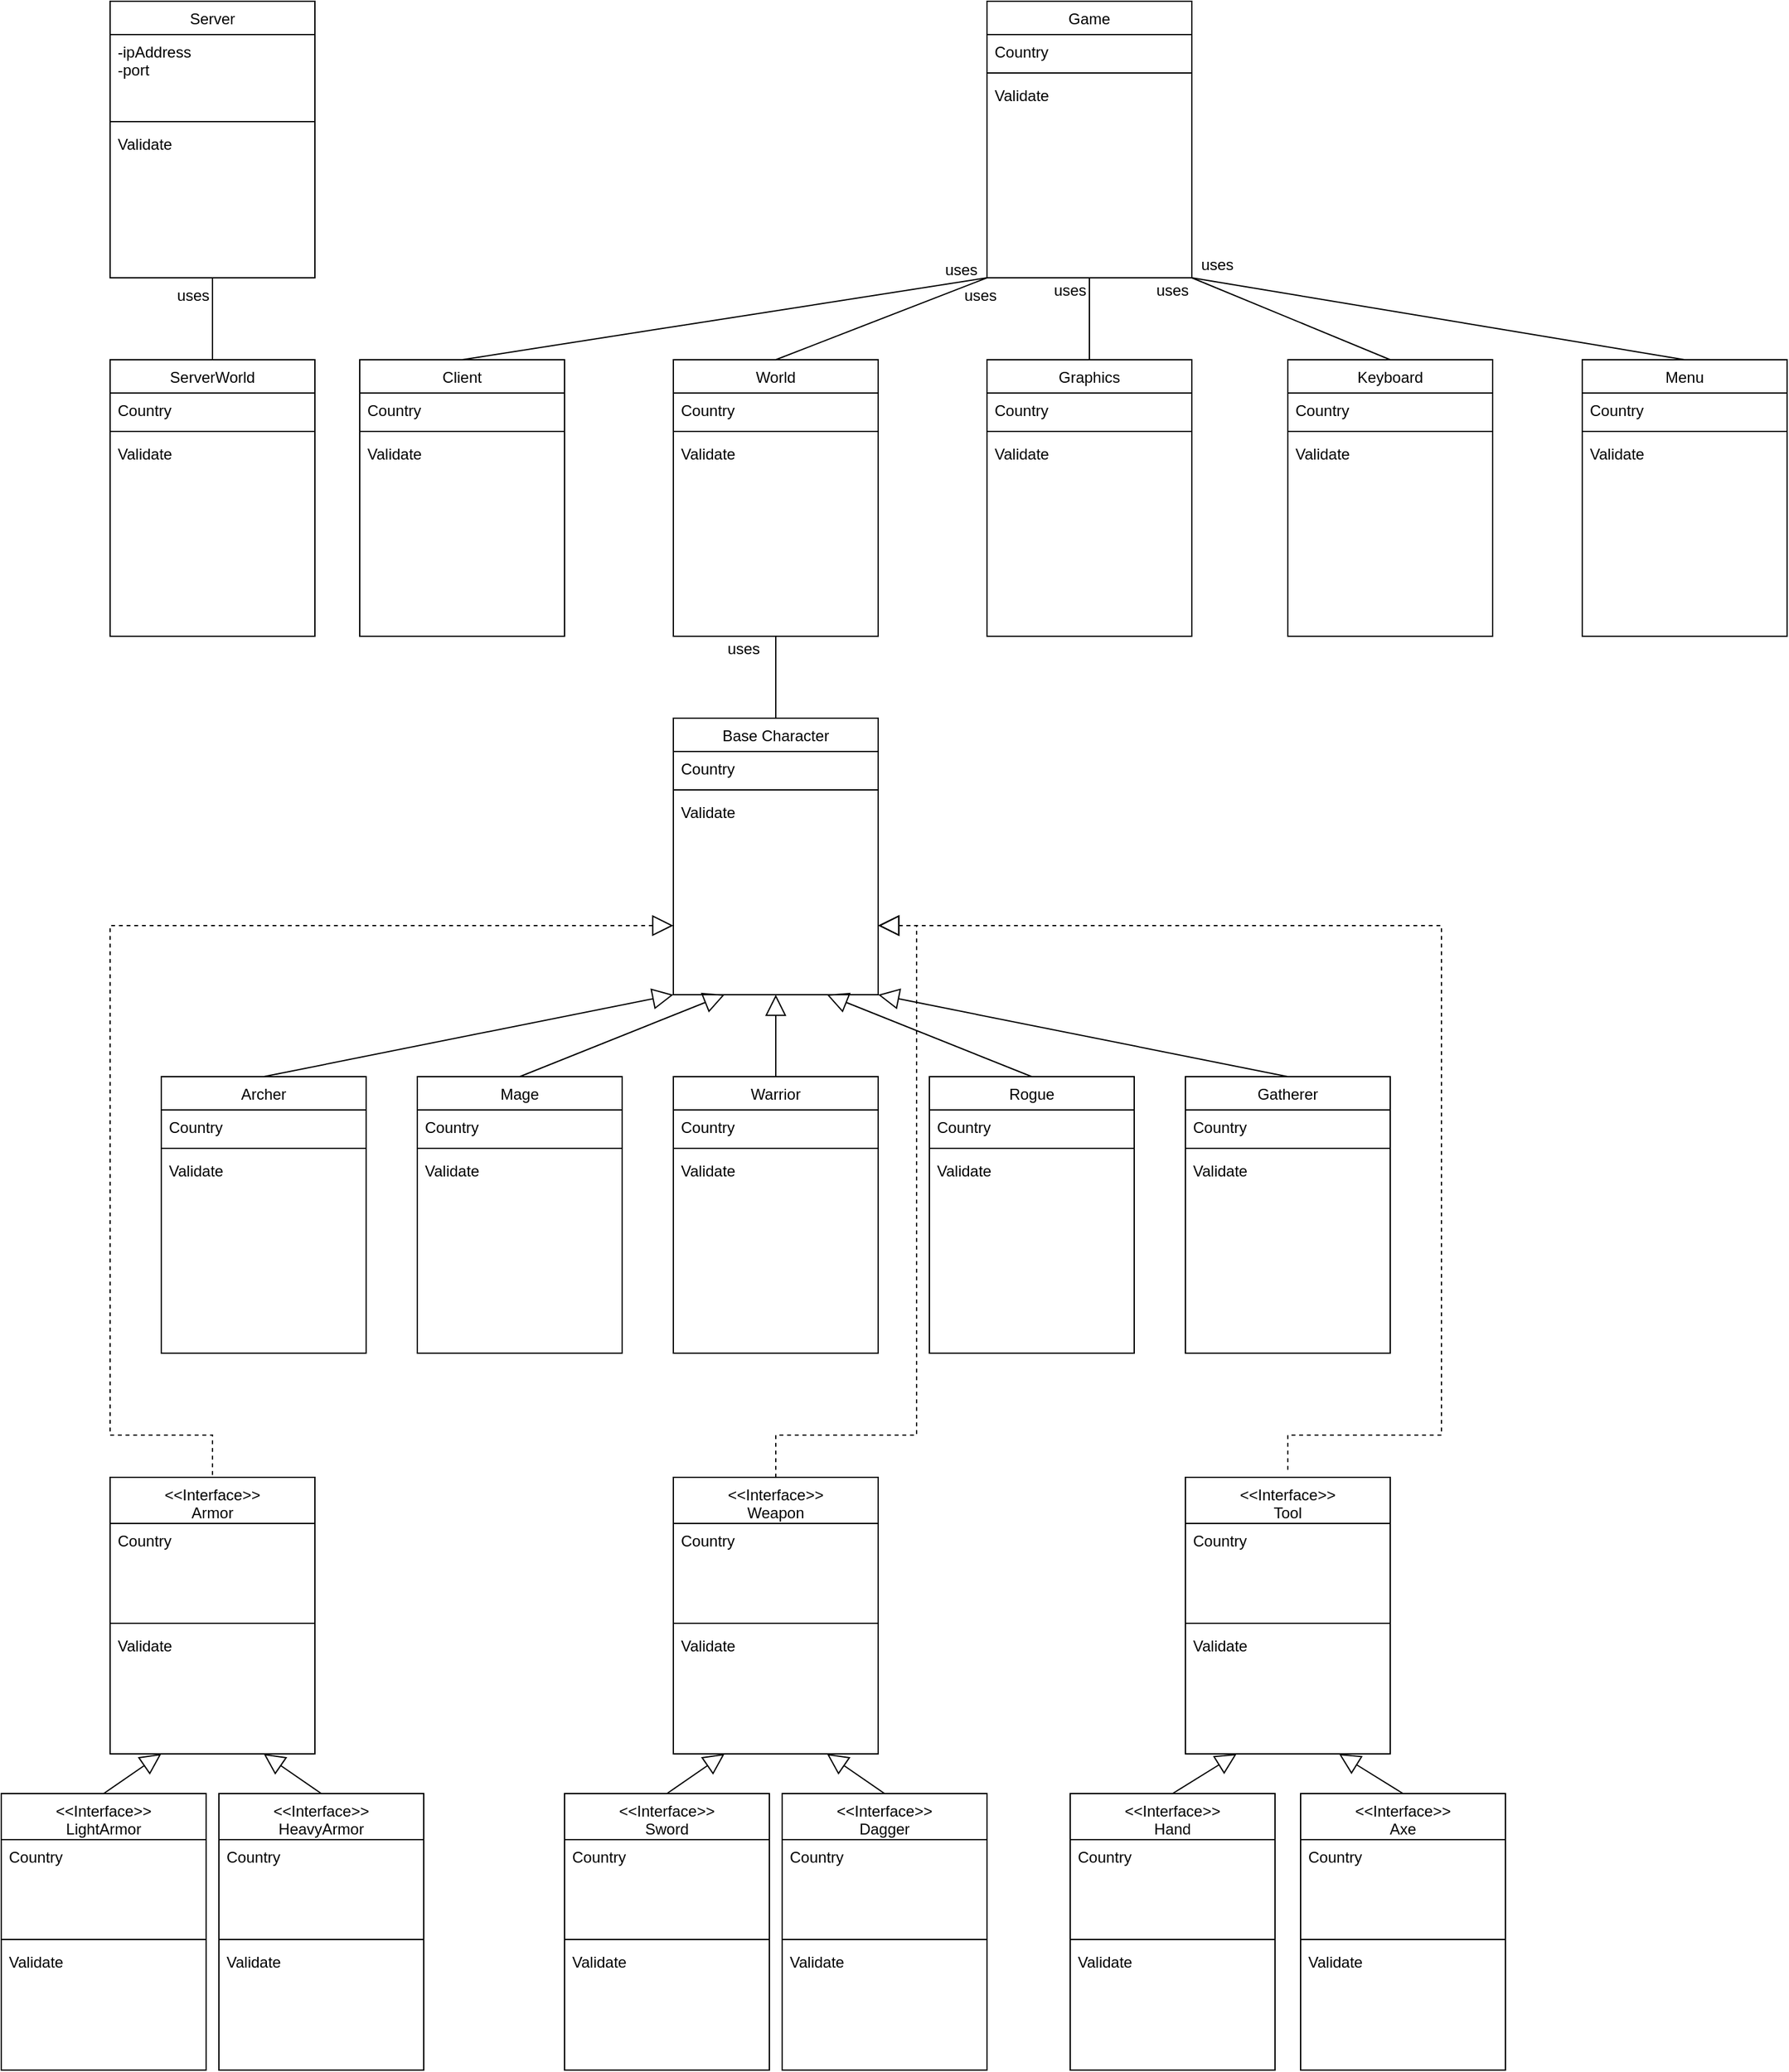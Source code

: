 <mxfile version="15.3.5" type="device"><diagram id="C5RBs43oDa-KdzZeNtuy" name="Page-1"><mxGraphModel dx="2557" dy="2196" grid="1" gridSize="10" guides="1" tooltips="1" connect="1" arrows="1" fold="1" page="1" pageScale="1" pageWidth="827" pageHeight="1169" math="0" shadow="0"><root><mxCell id="WIyWlLk6GJQsqaUBKTNV-0"/><mxCell id="WIyWlLk6GJQsqaUBKTNV-1" parent="WIyWlLk6GJQsqaUBKTNV-0"/><mxCell id="QNzi3SWtdy2NsefXjL9q-105" style="edgeStyle=none;curved=1;rounded=0;orthogonalLoop=1;jettySize=auto;html=1;exitX=0.5;exitY=1;exitDx=0;exitDy=0;entryX=0.5;entryY=0;entryDx=0;entryDy=0;endArrow=none;endFill=0;startSize=14;endSize=14;sourcePerimeterSpacing=0;targetPerimeterSpacing=0;" edge="1" parent="WIyWlLk6GJQsqaUBKTNV-1" source="zkfFHV4jXpPFQw0GAbJ--17" target="QNzi3SWtdy2NsefXjL9q-4"><mxGeometry relative="1" as="geometry"/></mxCell><mxCell id="zkfFHV4jXpPFQw0GAbJ--17" value="Server" style="swimlane;fontStyle=0;align=center;verticalAlign=top;childLayout=stackLayout;horizontal=1;startSize=26;horizontalStack=0;resizeParent=1;resizeLast=0;collapsible=1;marginBottom=0;rounded=0;shadow=0;strokeWidth=1;" parent="WIyWlLk6GJQsqaUBKTNV-1" vertex="1"><mxGeometry x="-40" y="-200" width="160" height="216" as="geometry"><mxRectangle x="550" y="140" width="160" height="26" as="alternateBounds"/></mxGeometry></mxCell><mxCell id="zkfFHV4jXpPFQw0GAbJ--22" value="-ipAddress&#10;-port&#10;" style="text;align=left;verticalAlign=top;spacingLeft=4;spacingRight=4;overflow=hidden;rotatable=0;points=[[0,0.5],[1,0.5]];portConstraint=eastwest;rounded=0;shadow=0;html=0;" parent="zkfFHV4jXpPFQw0GAbJ--17" vertex="1"><mxGeometry y="26" width="160" height="64" as="geometry"/></mxCell><mxCell id="zkfFHV4jXpPFQw0GAbJ--23" value="" style="line;html=1;strokeWidth=1;align=left;verticalAlign=middle;spacingTop=-1;spacingLeft=3;spacingRight=3;rotatable=0;labelPosition=right;points=[];portConstraint=eastwest;" parent="zkfFHV4jXpPFQw0GAbJ--17" vertex="1"><mxGeometry y="90" width="160" height="8" as="geometry"/></mxCell><mxCell id="zkfFHV4jXpPFQw0GAbJ--24" value="Validate" style="text;align=left;verticalAlign=top;spacingLeft=4;spacingRight=4;overflow=hidden;rotatable=0;points=[[0,0.5],[1,0.5]];portConstraint=eastwest;" parent="zkfFHV4jXpPFQw0GAbJ--17" vertex="1"><mxGeometry y="98" width="160" height="14" as="geometry"/></mxCell><mxCell id="QNzi3SWtdy2NsefXjL9q-0" value="Client" style="swimlane;fontStyle=0;align=center;verticalAlign=top;childLayout=stackLayout;horizontal=1;startSize=26;horizontalStack=0;resizeParent=1;resizeLast=0;collapsible=1;marginBottom=0;rounded=0;shadow=0;strokeWidth=1;" vertex="1" parent="WIyWlLk6GJQsqaUBKTNV-1"><mxGeometry x="155" y="80" width="160" height="216" as="geometry"><mxRectangle x="550" y="140" width="160" height="26" as="alternateBounds"/></mxGeometry></mxCell><mxCell id="QNzi3SWtdy2NsefXjL9q-1" value="Country" style="text;align=left;verticalAlign=top;spacingLeft=4;spacingRight=4;overflow=hidden;rotatable=0;points=[[0,0.5],[1,0.5]];portConstraint=eastwest;rounded=0;shadow=0;html=0;" vertex="1" parent="QNzi3SWtdy2NsefXjL9q-0"><mxGeometry y="26" width="160" height="26" as="geometry"/></mxCell><mxCell id="QNzi3SWtdy2NsefXjL9q-2" value="" style="line;html=1;strokeWidth=1;align=left;verticalAlign=middle;spacingTop=-1;spacingLeft=3;spacingRight=3;rotatable=0;labelPosition=right;points=[];portConstraint=eastwest;" vertex="1" parent="QNzi3SWtdy2NsefXjL9q-0"><mxGeometry y="52" width="160" height="8" as="geometry"/></mxCell><mxCell id="QNzi3SWtdy2NsefXjL9q-3" value="Validate" style="text;align=left;verticalAlign=top;spacingLeft=4;spacingRight=4;overflow=hidden;rotatable=0;points=[[0,0.5],[1,0.5]];portConstraint=eastwest;" vertex="1" parent="QNzi3SWtdy2NsefXjL9q-0"><mxGeometry y="60" width="160" height="26" as="geometry"/></mxCell><mxCell id="QNzi3SWtdy2NsefXjL9q-4" value="ServerWorld" style="swimlane;fontStyle=0;align=center;verticalAlign=top;childLayout=stackLayout;horizontal=1;startSize=26;horizontalStack=0;resizeParent=1;resizeLast=0;collapsible=1;marginBottom=0;rounded=0;shadow=0;strokeWidth=1;" vertex="1" parent="WIyWlLk6GJQsqaUBKTNV-1"><mxGeometry x="-40" y="80" width="160" height="216" as="geometry"><mxRectangle x="550" y="140" width="160" height="26" as="alternateBounds"/></mxGeometry></mxCell><mxCell id="QNzi3SWtdy2NsefXjL9q-5" value="Country" style="text;align=left;verticalAlign=top;spacingLeft=4;spacingRight=4;overflow=hidden;rotatable=0;points=[[0,0.5],[1,0.5]];portConstraint=eastwest;rounded=0;shadow=0;html=0;" vertex="1" parent="QNzi3SWtdy2NsefXjL9q-4"><mxGeometry y="26" width="160" height="26" as="geometry"/></mxCell><mxCell id="QNzi3SWtdy2NsefXjL9q-6" value="" style="line;html=1;strokeWidth=1;align=left;verticalAlign=middle;spacingTop=-1;spacingLeft=3;spacingRight=3;rotatable=0;labelPosition=right;points=[];portConstraint=eastwest;" vertex="1" parent="QNzi3SWtdy2NsefXjL9q-4"><mxGeometry y="52" width="160" height="8" as="geometry"/></mxCell><mxCell id="QNzi3SWtdy2NsefXjL9q-7" value="Validate" style="text;align=left;verticalAlign=top;spacingLeft=4;spacingRight=4;overflow=hidden;rotatable=0;points=[[0,0.5],[1,0.5]];portConstraint=eastwest;" vertex="1" parent="QNzi3SWtdy2NsefXjL9q-4"><mxGeometry y="60" width="160" height="26" as="geometry"/></mxCell><mxCell id="QNzi3SWtdy2NsefXjL9q-108" style="edgeStyle=none;curved=1;rounded=0;orthogonalLoop=1;jettySize=auto;html=1;exitX=0.5;exitY=1;exitDx=0;exitDy=0;entryX=0.5;entryY=0;entryDx=0;entryDy=0;endArrow=none;endFill=0;startSize=14;endSize=14;sourcePerimeterSpacing=0;targetPerimeterSpacing=0;" edge="1" parent="WIyWlLk6GJQsqaUBKTNV-1" source="QNzi3SWtdy2NsefXjL9q-8" target="QNzi3SWtdy2NsefXjL9q-16"><mxGeometry relative="1" as="geometry"/></mxCell><mxCell id="QNzi3SWtdy2NsefXjL9q-8" value="World" style="swimlane;fontStyle=0;align=center;verticalAlign=top;childLayout=stackLayout;horizontal=1;startSize=26;horizontalStack=0;resizeParent=1;resizeLast=0;collapsible=1;marginBottom=0;rounded=0;shadow=0;strokeWidth=1;" vertex="1" parent="WIyWlLk6GJQsqaUBKTNV-1"><mxGeometry x="400" y="80" width="160" height="216" as="geometry"><mxRectangle x="550" y="140" width="160" height="26" as="alternateBounds"/></mxGeometry></mxCell><mxCell id="QNzi3SWtdy2NsefXjL9q-9" value="Country" style="text;align=left;verticalAlign=top;spacingLeft=4;spacingRight=4;overflow=hidden;rotatable=0;points=[[0,0.5],[1,0.5]];portConstraint=eastwest;rounded=0;shadow=0;html=0;" vertex="1" parent="QNzi3SWtdy2NsefXjL9q-8"><mxGeometry y="26" width="160" height="26" as="geometry"/></mxCell><mxCell id="QNzi3SWtdy2NsefXjL9q-10" value="" style="line;html=1;strokeWidth=1;align=left;verticalAlign=middle;spacingTop=-1;spacingLeft=3;spacingRight=3;rotatable=0;labelPosition=right;points=[];portConstraint=eastwest;" vertex="1" parent="QNzi3SWtdy2NsefXjL9q-8"><mxGeometry y="52" width="160" height="8" as="geometry"/></mxCell><mxCell id="QNzi3SWtdy2NsefXjL9q-11" value="Validate" style="text;align=left;verticalAlign=top;spacingLeft=4;spacingRight=4;overflow=hidden;rotatable=0;points=[[0,0.5],[1,0.5]];portConstraint=eastwest;" vertex="1" parent="QNzi3SWtdy2NsefXjL9q-8"><mxGeometry y="60" width="160" height="26" as="geometry"/></mxCell><mxCell id="QNzi3SWtdy2NsefXjL9q-12" value="Graphics" style="swimlane;fontStyle=0;align=center;verticalAlign=top;childLayout=stackLayout;horizontal=1;startSize=26;horizontalStack=0;resizeParent=1;resizeLast=0;collapsible=1;marginBottom=0;rounded=0;shadow=0;strokeWidth=1;" vertex="1" parent="WIyWlLk6GJQsqaUBKTNV-1"><mxGeometry x="645" y="80" width="160" height="216" as="geometry"><mxRectangle x="550" y="140" width="160" height="26" as="alternateBounds"/></mxGeometry></mxCell><mxCell id="QNzi3SWtdy2NsefXjL9q-13" value="Country" style="text;align=left;verticalAlign=top;spacingLeft=4;spacingRight=4;overflow=hidden;rotatable=0;points=[[0,0.5],[1,0.5]];portConstraint=eastwest;rounded=0;shadow=0;html=0;" vertex="1" parent="QNzi3SWtdy2NsefXjL9q-12"><mxGeometry y="26" width="160" height="26" as="geometry"/></mxCell><mxCell id="QNzi3SWtdy2NsefXjL9q-14" value="" style="line;html=1;strokeWidth=1;align=left;verticalAlign=middle;spacingTop=-1;spacingLeft=3;spacingRight=3;rotatable=0;labelPosition=right;points=[];portConstraint=eastwest;" vertex="1" parent="QNzi3SWtdy2NsefXjL9q-12"><mxGeometry y="52" width="160" height="8" as="geometry"/></mxCell><mxCell id="QNzi3SWtdy2NsefXjL9q-15" value="Validate" style="text;align=left;verticalAlign=top;spacingLeft=4;spacingRight=4;overflow=hidden;rotatable=0;points=[[0,0.5],[1,0.5]];portConstraint=eastwest;" vertex="1" parent="QNzi3SWtdy2NsefXjL9q-12"><mxGeometry y="60" width="160" height="26" as="geometry"/></mxCell><mxCell id="QNzi3SWtdy2NsefXjL9q-109" style="edgeStyle=none;curved=1;rounded=0;orthogonalLoop=1;jettySize=auto;html=1;exitX=0.5;exitY=1;exitDx=0;exitDy=0;entryX=0.5;entryY=0;entryDx=0;entryDy=0;endArrow=none;endFill=0;startSize=14;endSize=14;sourcePerimeterSpacing=0;targetPerimeterSpacing=0;startArrow=block;startFill=0;" edge="1" parent="WIyWlLk6GJQsqaUBKTNV-1" source="QNzi3SWtdy2NsefXjL9q-16" target="QNzi3SWtdy2NsefXjL9q-28"><mxGeometry relative="1" as="geometry"/></mxCell><mxCell id="QNzi3SWtdy2NsefXjL9q-115" style="edgeStyle=none;curved=1;rounded=0;orthogonalLoop=1;jettySize=auto;html=1;exitX=0.75;exitY=1;exitDx=0;exitDy=0;entryX=0.5;entryY=0;entryDx=0;entryDy=0;startArrow=block;startFill=0;endArrow=none;endFill=0;startSize=14;endSize=14;sourcePerimeterSpacing=0;targetPerimeterSpacing=0;" edge="1" parent="WIyWlLk6GJQsqaUBKTNV-1" source="QNzi3SWtdy2NsefXjL9q-16" target="QNzi3SWtdy2NsefXjL9q-32"><mxGeometry relative="1" as="geometry"/></mxCell><mxCell id="QNzi3SWtdy2NsefXjL9q-116" style="edgeStyle=none;curved=1;rounded=0;orthogonalLoop=1;jettySize=auto;html=1;exitX=1;exitY=1;exitDx=0;exitDy=0;entryX=0.5;entryY=0;entryDx=0;entryDy=0;startArrow=block;startFill=0;endArrow=none;endFill=0;startSize=14;endSize=14;sourcePerimeterSpacing=0;targetPerimeterSpacing=0;" edge="1" parent="WIyWlLk6GJQsqaUBKTNV-1" source="QNzi3SWtdy2NsefXjL9q-16" target="QNzi3SWtdy2NsefXjL9q-36"><mxGeometry relative="1" as="geometry"/></mxCell><mxCell id="QNzi3SWtdy2NsefXjL9q-117" style="edgeStyle=none;curved=1;rounded=0;orthogonalLoop=1;jettySize=auto;html=1;exitX=0.25;exitY=1;exitDx=0;exitDy=0;entryX=0.5;entryY=0;entryDx=0;entryDy=0;startArrow=block;startFill=0;endArrow=none;endFill=0;startSize=14;endSize=14;sourcePerimeterSpacing=0;targetPerimeterSpacing=0;" edge="1" parent="WIyWlLk6GJQsqaUBKTNV-1" source="QNzi3SWtdy2NsefXjL9q-16" target="QNzi3SWtdy2NsefXjL9q-24"><mxGeometry relative="1" as="geometry"/></mxCell><mxCell id="QNzi3SWtdy2NsefXjL9q-118" style="edgeStyle=none;curved=1;rounded=0;orthogonalLoop=1;jettySize=auto;html=1;exitX=0;exitY=1;exitDx=0;exitDy=0;entryX=0.5;entryY=0;entryDx=0;entryDy=0;startArrow=block;startFill=0;endArrow=none;endFill=0;startSize=14;endSize=14;sourcePerimeterSpacing=0;targetPerimeterSpacing=0;" edge="1" parent="WIyWlLk6GJQsqaUBKTNV-1" source="QNzi3SWtdy2NsefXjL9q-16" target="QNzi3SWtdy2NsefXjL9q-20"><mxGeometry relative="1" as="geometry"/></mxCell><mxCell id="QNzi3SWtdy2NsefXjL9q-120" style="edgeStyle=orthogonalEdgeStyle;rounded=0;orthogonalLoop=1;jettySize=auto;html=1;exitX=0;exitY=0.75;exitDx=0;exitDy=0;entryX=0.5;entryY=0;entryDx=0;entryDy=0;dashed=1;startArrow=block;startFill=0;endArrow=none;endFill=0;startSize=14;endSize=14;sourcePerimeterSpacing=0;targetPerimeterSpacing=0;" edge="1" parent="WIyWlLk6GJQsqaUBKTNV-1" source="QNzi3SWtdy2NsefXjL9q-16" target="QNzi3SWtdy2NsefXjL9q-40"><mxGeometry relative="1" as="geometry"><Array as="points"><mxPoint x="-40" y="522"/><mxPoint x="-40" y="920"/><mxPoint x="40" y="920"/></Array></mxGeometry></mxCell><mxCell id="QNzi3SWtdy2NsefXjL9q-121" style="edgeStyle=orthogonalEdgeStyle;rounded=0;orthogonalLoop=1;jettySize=auto;html=1;exitX=1;exitY=0.75;exitDx=0;exitDy=0;dashed=1;startArrow=block;startFill=0;endArrow=none;endFill=0;startSize=14;endSize=14;sourcePerimeterSpacing=0;targetPerimeterSpacing=0;" edge="1" parent="WIyWlLk6GJQsqaUBKTNV-1" source="QNzi3SWtdy2NsefXjL9q-16"><mxGeometry relative="1" as="geometry"><mxPoint x="880.0" y="950" as="targetPoint"/><Array as="points"><mxPoint x="1000" y="522"/><mxPoint x="1000" y="920"/><mxPoint x="880" y="920"/></Array></mxGeometry></mxCell><mxCell id="QNzi3SWtdy2NsefXjL9q-123" style="edgeStyle=orthogonalEdgeStyle;rounded=0;orthogonalLoop=1;jettySize=auto;html=1;exitX=1;exitY=0.75;exitDx=0;exitDy=0;entryX=0.5;entryY=0;entryDx=0;entryDy=0;dashed=1;startArrow=block;startFill=0;endArrow=none;endFill=0;startSize=14;endSize=14;sourcePerimeterSpacing=0;targetPerimeterSpacing=0;" edge="1" parent="WIyWlLk6GJQsqaUBKTNV-1" source="QNzi3SWtdy2NsefXjL9q-16" target="QNzi3SWtdy2NsefXjL9q-44"><mxGeometry relative="1" as="geometry"><Array as="points"><mxPoint x="590" y="522"/><mxPoint x="590" y="920"/><mxPoint x="480" y="920"/></Array></mxGeometry></mxCell><mxCell id="QNzi3SWtdy2NsefXjL9q-16" value="Base Character" style="swimlane;fontStyle=0;align=center;verticalAlign=top;childLayout=stackLayout;horizontal=1;startSize=26;horizontalStack=0;resizeParent=1;resizeLast=0;collapsible=1;marginBottom=0;rounded=0;shadow=0;strokeWidth=1;" vertex="1" parent="WIyWlLk6GJQsqaUBKTNV-1"><mxGeometry x="400" y="360" width="160" height="216" as="geometry"><mxRectangle x="550" y="140" width="160" height="26" as="alternateBounds"/></mxGeometry></mxCell><mxCell id="QNzi3SWtdy2NsefXjL9q-17" value="Country" style="text;align=left;verticalAlign=top;spacingLeft=4;spacingRight=4;overflow=hidden;rotatable=0;points=[[0,0.5],[1,0.5]];portConstraint=eastwest;rounded=0;shadow=0;html=0;" vertex="1" parent="QNzi3SWtdy2NsefXjL9q-16"><mxGeometry y="26" width="160" height="26" as="geometry"/></mxCell><mxCell id="QNzi3SWtdy2NsefXjL9q-18" value="" style="line;html=1;strokeWidth=1;align=left;verticalAlign=middle;spacingTop=-1;spacingLeft=3;spacingRight=3;rotatable=0;labelPosition=right;points=[];portConstraint=eastwest;" vertex="1" parent="QNzi3SWtdy2NsefXjL9q-16"><mxGeometry y="52" width="160" height="8" as="geometry"/></mxCell><mxCell id="QNzi3SWtdy2NsefXjL9q-19" value="Validate" style="text;align=left;verticalAlign=top;spacingLeft=4;spacingRight=4;overflow=hidden;rotatable=0;points=[[0,0.5],[1,0.5]];portConstraint=eastwest;" vertex="1" parent="QNzi3SWtdy2NsefXjL9q-16"><mxGeometry y="60" width="160" height="26" as="geometry"/></mxCell><mxCell id="QNzi3SWtdy2NsefXjL9q-20" value="Archer" style="swimlane;fontStyle=0;align=center;verticalAlign=top;childLayout=stackLayout;horizontal=1;startSize=26;horizontalStack=0;resizeParent=1;resizeLast=0;collapsible=1;marginBottom=0;rounded=0;shadow=0;strokeWidth=1;" vertex="1" parent="WIyWlLk6GJQsqaUBKTNV-1"><mxGeometry y="640" width="160" height="216" as="geometry"><mxRectangle x="550" y="140" width="160" height="26" as="alternateBounds"/></mxGeometry></mxCell><mxCell id="QNzi3SWtdy2NsefXjL9q-21" value="Country" style="text;align=left;verticalAlign=top;spacingLeft=4;spacingRight=4;overflow=hidden;rotatable=0;points=[[0,0.5],[1,0.5]];portConstraint=eastwest;rounded=0;shadow=0;html=0;" vertex="1" parent="QNzi3SWtdy2NsefXjL9q-20"><mxGeometry y="26" width="160" height="26" as="geometry"/></mxCell><mxCell id="QNzi3SWtdy2NsefXjL9q-22" value="" style="line;html=1;strokeWidth=1;align=left;verticalAlign=middle;spacingTop=-1;spacingLeft=3;spacingRight=3;rotatable=0;labelPosition=right;points=[];portConstraint=eastwest;" vertex="1" parent="QNzi3SWtdy2NsefXjL9q-20"><mxGeometry y="52" width="160" height="8" as="geometry"/></mxCell><mxCell id="QNzi3SWtdy2NsefXjL9q-23" value="Validate" style="text;align=left;verticalAlign=top;spacingLeft=4;spacingRight=4;overflow=hidden;rotatable=0;points=[[0,0.5],[1,0.5]];portConstraint=eastwest;" vertex="1" parent="QNzi3SWtdy2NsefXjL9q-20"><mxGeometry y="60" width="160" height="26" as="geometry"/></mxCell><mxCell id="QNzi3SWtdy2NsefXjL9q-24" value="Mage" style="swimlane;fontStyle=0;align=center;verticalAlign=top;childLayout=stackLayout;horizontal=1;startSize=26;horizontalStack=0;resizeParent=1;resizeLast=0;collapsible=1;marginBottom=0;rounded=0;shadow=0;strokeWidth=1;" vertex="1" parent="WIyWlLk6GJQsqaUBKTNV-1"><mxGeometry x="200" y="640" width="160" height="216" as="geometry"><mxRectangle x="550" y="140" width="160" height="26" as="alternateBounds"/></mxGeometry></mxCell><mxCell id="QNzi3SWtdy2NsefXjL9q-25" value="Country" style="text;align=left;verticalAlign=top;spacingLeft=4;spacingRight=4;overflow=hidden;rotatable=0;points=[[0,0.5],[1,0.5]];portConstraint=eastwest;rounded=0;shadow=0;html=0;" vertex="1" parent="QNzi3SWtdy2NsefXjL9q-24"><mxGeometry y="26" width="160" height="26" as="geometry"/></mxCell><mxCell id="QNzi3SWtdy2NsefXjL9q-26" value="" style="line;html=1;strokeWidth=1;align=left;verticalAlign=middle;spacingTop=-1;spacingLeft=3;spacingRight=3;rotatable=0;labelPosition=right;points=[];portConstraint=eastwest;" vertex="1" parent="QNzi3SWtdy2NsefXjL9q-24"><mxGeometry y="52" width="160" height="8" as="geometry"/></mxCell><mxCell id="QNzi3SWtdy2NsefXjL9q-27" value="Validate" style="text;align=left;verticalAlign=top;spacingLeft=4;spacingRight=4;overflow=hidden;rotatable=0;points=[[0,0.5],[1,0.5]];portConstraint=eastwest;" vertex="1" parent="QNzi3SWtdy2NsefXjL9q-24"><mxGeometry y="60" width="160" height="26" as="geometry"/></mxCell><mxCell id="QNzi3SWtdy2NsefXjL9q-28" value="Warrior" style="swimlane;fontStyle=0;align=center;verticalAlign=top;childLayout=stackLayout;horizontal=1;startSize=26;horizontalStack=0;resizeParent=1;resizeLast=0;collapsible=1;marginBottom=0;rounded=0;shadow=0;strokeWidth=1;" vertex="1" parent="WIyWlLk6GJQsqaUBKTNV-1"><mxGeometry x="400" y="640" width="160" height="216" as="geometry"><mxRectangle x="550" y="140" width="160" height="26" as="alternateBounds"/></mxGeometry></mxCell><mxCell id="QNzi3SWtdy2NsefXjL9q-29" value="Country" style="text;align=left;verticalAlign=top;spacingLeft=4;spacingRight=4;overflow=hidden;rotatable=0;points=[[0,0.5],[1,0.5]];portConstraint=eastwest;rounded=0;shadow=0;html=0;" vertex="1" parent="QNzi3SWtdy2NsefXjL9q-28"><mxGeometry y="26" width="160" height="26" as="geometry"/></mxCell><mxCell id="QNzi3SWtdy2NsefXjL9q-30" value="" style="line;html=1;strokeWidth=1;align=left;verticalAlign=middle;spacingTop=-1;spacingLeft=3;spacingRight=3;rotatable=0;labelPosition=right;points=[];portConstraint=eastwest;" vertex="1" parent="QNzi3SWtdy2NsefXjL9q-28"><mxGeometry y="52" width="160" height="8" as="geometry"/></mxCell><mxCell id="QNzi3SWtdy2NsefXjL9q-31" value="Validate" style="text;align=left;verticalAlign=top;spacingLeft=4;spacingRight=4;overflow=hidden;rotatable=0;points=[[0,0.5],[1,0.5]];portConstraint=eastwest;" vertex="1" parent="QNzi3SWtdy2NsefXjL9q-28"><mxGeometry y="60" width="160" height="26" as="geometry"/></mxCell><mxCell id="QNzi3SWtdy2NsefXjL9q-32" value="Rogue" style="swimlane;fontStyle=0;align=center;verticalAlign=top;childLayout=stackLayout;horizontal=1;startSize=26;horizontalStack=0;resizeParent=1;resizeLast=0;collapsible=1;marginBottom=0;rounded=0;shadow=0;strokeWidth=1;" vertex="1" parent="WIyWlLk6GJQsqaUBKTNV-1"><mxGeometry x="600" y="640" width="160" height="216" as="geometry"><mxRectangle x="550" y="140" width="160" height="26" as="alternateBounds"/></mxGeometry></mxCell><mxCell id="QNzi3SWtdy2NsefXjL9q-33" value="Country" style="text;align=left;verticalAlign=top;spacingLeft=4;spacingRight=4;overflow=hidden;rotatable=0;points=[[0,0.5],[1,0.5]];portConstraint=eastwest;rounded=0;shadow=0;html=0;" vertex="1" parent="QNzi3SWtdy2NsefXjL9q-32"><mxGeometry y="26" width="160" height="26" as="geometry"/></mxCell><mxCell id="QNzi3SWtdy2NsefXjL9q-34" value="" style="line;html=1;strokeWidth=1;align=left;verticalAlign=middle;spacingTop=-1;spacingLeft=3;spacingRight=3;rotatable=0;labelPosition=right;points=[];portConstraint=eastwest;" vertex="1" parent="QNzi3SWtdy2NsefXjL9q-32"><mxGeometry y="52" width="160" height="8" as="geometry"/></mxCell><mxCell id="QNzi3SWtdy2NsefXjL9q-35" value="Validate" style="text;align=left;verticalAlign=top;spacingLeft=4;spacingRight=4;overflow=hidden;rotatable=0;points=[[0,0.5],[1,0.5]];portConstraint=eastwest;" vertex="1" parent="QNzi3SWtdy2NsefXjL9q-32"><mxGeometry y="60" width="160" height="26" as="geometry"/></mxCell><mxCell id="QNzi3SWtdy2NsefXjL9q-36" value="Gatherer" style="swimlane;fontStyle=0;align=center;verticalAlign=top;childLayout=stackLayout;horizontal=1;startSize=26;horizontalStack=0;resizeParent=1;resizeLast=0;collapsible=1;marginBottom=0;rounded=0;shadow=0;strokeWidth=1;" vertex="1" parent="WIyWlLk6GJQsqaUBKTNV-1"><mxGeometry x="800" y="640" width="160" height="216" as="geometry"><mxRectangle x="550" y="140" width="160" height="26" as="alternateBounds"/></mxGeometry></mxCell><mxCell id="QNzi3SWtdy2NsefXjL9q-37" value="Country" style="text;align=left;verticalAlign=top;spacingLeft=4;spacingRight=4;overflow=hidden;rotatable=0;points=[[0,0.5],[1,0.5]];portConstraint=eastwest;rounded=0;shadow=0;html=0;" vertex="1" parent="QNzi3SWtdy2NsefXjL9q-36"><mxGeometry y="26" width="160" height="26" as="geometry"/></mxCell><mxCell id="QNzi3SWtdy2NsefXjL9q-38" value="" style="line;html=1;strokeWidth=1;align=left;verticalAlign=middle;spacingTop=-1;spacingLeft=3;spacingRight=3;rotatable=0;labelPosition=right;points=[];portConstraint=eastwest;" vertex="1" parent="QNzi3SWtdy2NsefXjL9q-36"><mxGeometry y="52" width="160" height="8" as="geometry"/></mxCell><mxCell id="QNzi3SWtdy2NsefXjL9q-39" value="Validate" style="text;align=left;verticalAlign=top;spacingLeft=4;spacingRight=4;overflow=hidden;rotatable=0;points=[[0,0.5],[1,0.5]];portConstraint=eastwest;" vertex="1" parent="QNzi3SWtdy2NsefXjL9q-36"><mxGeometry y="60" width="160" height="26" as="geometry"/></mxCell><mxCell id="QNzi3SWtdy2NsefXjL9q-125" style="rounded=0;orthogonalLoop=1;jettySize=auto;html=1;exitX=0.75;exitY=1;exitDx=0;exitDy=0;entryX=0.5;entryY=0;entryDx=0;entryDy=0;startArrow=block;startFill=0;endArrow=none;endFill=0;startSize=14;endSize=14;sourcePerimeterSpacing=0;targetPerimeterSpacing=0;" edge="1" parent="WIyWlLk6GJQsqaUBKTNV-1" source="QNzi3SWtdy2NsefXjL9q-40" target="QNzi3SWtdy2NsefXjL9q-61"><mxGeometry relative="1" as="geometry"/></mxCell><mxCell id="QNzi3SWtdy2NsefXjL9q-126" style="edgeStyle=none;rounded=0;orthogonalLoop=1;jettySize=auto;html=1;exitX=0.25;exitY=1;exitDx=0;exitDy=0;entryX=0.5;entryY=0;entryDx=0;entryDy=0;startArrow=block;startFill=0;endArrow=none;endFill=0;startSize=14;endSize=14;sourcePerimeterSpacing=0;targetPerimeterSpacing=0;" edge="1" parent="WIyWlLk6GJQsqaUBKTNV-1" source="QNzi3SWtdy2NsefXjL9q-40" target="QNzi3SWtdy2NsefXjL9q-57"><mxGeometry relative="1" as="geometry"/></mxCell><mxCell id="QNzi3SWtdy2NsefXjL9q-40" value="&lt;&lt;Interface&gt;&gt;&#10;Armor" style="swimlane;fontStyle=0;align=center;verticalAlign=top;childLayout=stackLayout;horizontal=1;startSize=36;horizontalStack=0;resizeParent=1;resizeLast=0;collapsible=1;marginBottom=0;rounded=0;shadow=0;strokeWidth=1;" vertex="1" parent="WIyWlLk6GJQsqaUBKTNV-1"><mxGeometry x="-40" y="953" width="160" height="216" as="geometry"><mxRectangle x="550" y="140" width="160" height="26" as="alternateBounds"/></mxGeometry></mxCell><mxCell id="QNzi3SWtdy2NsefXjL9q-41" value="Country" style="text;align=left;verticalAlign=top;spacingLeft=4;spacingRight=4;overflow=hidden;rotatable=0;points=[[0,0.5],[1,0.5]];portConstraint=eastwest;rounded=0;shadow=0;html=0;" vertex="1" parent="QNzi3SWtdy2NsefXjL9q-40"><mxGeometry y="36" width="160" height="74" as="geometry"/></mxCell><mxCell id="QNzi3SWtdy2NsefXjL9q-42" value="" style="line;html=1;strokeWidth=1;align=left;verticalAlign=middle;spacingTop=-1;spacingLeft=3;spacingRight=3;rotatable=0;labelPosition=right;points=[];portConstraint=eastwest;" vertex="1" parent="QNzi3SWtdy2NsefXjL9q-40"><mxGeometry y="110" width="160" height="8" as="geometry"/></mxCell><mxCell id="QNzi3SWtdy2NsefXjL9q-43" value="Validate" style="text;align=left;verticalAlign=top;spacingLeft=4;spacingRight=4;overflow=hidden;rotatable=0;points=[[0,0.5],[1,0.5]];portConstraint=eastwest;" vertex="1" parent="QNzi3SWtdy2NsefXjL9q-40"><mxGeometry y="118" width="160" height="26" as="geometry"/></mxCell><mxCell id="QNzi3SWtdy2NsefXjL9q-127" style="edgeStyle=none;rounded=0;orthogonalLoop=1;jettySize=auto;html=1;exitX=0.25;exitY=1;exitDx=0;exitDy=0;entryX=0.5;entryY=0;entryDx=0;entryDy=0;startArrow=block;startFill=0;endArrow=none;endFill=0;startSize=14;endSize=14;sourcePerimeterSpacing=0;targetPerimeterSpacing=0;" edge="1" parent="WIyWlLk6GJQsqaUBKTNV-1" source="QNzi3SWtdy2NsefXjL9q-44" target="QNzi3SWtdy2NsefXjL9q-65"><mxGeometry relative="1" as="geometry"/></mxCell><mxCell id="QNzi3SWtdy2NsefXjL9q-128" style="edgeStyle=none;rounded=0;orthogonalLoop=1;jettySize=auto;html=1;exitX=0.75;exitY=1;exitDx=0;exitDy=0;entryX=0.5;entryY=0;entryDx=0;entryDy=0;startArrow=block;startFill=0;endArrow=none;endFill=0;startSize=14;endSize=14;sourcePerimeterSpacing=0;targetPerimeterSpacing=0;" edge="1" parent="WIyWlLk6GJQsqaUBKTNV-1" source="QNzi3SWtdy2NsefXjL9q-44" target="QNzi3SWtdy2NsefXjL9q-69"><mxGeometry relative="1" as="geometry"/></mxCell><mxCell id="QNzi3SWtdy2NsefXjL9q-44" value="&lt;&lt;Interface&gt;&gt;&#10;Weapon" style="swimlane;fontStyle=0;align=center;verticalAlign=top;childLayout=stackLayout;horizontal=1;startSize=36;horizontalStack=0;resizeParent=1;resizeLast=0;collapsible=1;marginBottom=0;rounded=0;shadow=0;strokeWidth=1;" vertex="1" parent="WIyWlLk6GJQsqaUBKTNV-1"><mxGeometry x="400" y="953" width="160" height="216" as="geometry"><mxRectangle x="550" y="140" width="160" height="26" as="alternateBounds"/></mxGeometry></mxCell><mxCell id="QNzi3SWtdy2NsefXjL9q-45" value="Country" style="text;align=left;verticalAlign=top;spacingLeft=4;spacingRight=4;overflow=hidden;rotatable=0;points=[[0,0.5],[1,0.5]];portConstraint=eastwest;rounded=0;shadow=0;html=0;" vertex="1" parent="QNzi3SWtdy2NsefXjL9q-44"><mxGeometry y="36" width="160" height="74" as="geometry"/></mxCell><mxCell id="QNzi3SWtdy2NsefXjL9q-46" value="" style="line;html=1;strokeWidth=1;align=left;verticalAlign=middle;spacingTop=-1;spacingLeft=3;spacingRight=3;rotatable=0;labelPosition=right;points=[];portConstraint=eastwest;" vertex="1" parent="QNzi3SWtdy2NsefXjL9q-44"><mxGeometry y="110" width="160" height="8" as="geometry"/></mxCell><mxCell id="QNzi3SWtdy2NsefXjL9q-47" value="Validate" style="text;align=left;verticalAlign=top;spacingLeft=4;spacingRight=4;overflow=hidden;rotatable=0;points=[[0,0.5],[1,0.5]];portConstraint=eastwest;" vertex="1" parent="QNzi3SWtdy2NsefXjL9q-44"><mxGeometry y="118" width="160" height="26" as="geometry"/></mxCell><mxCell id="QNzi3SWtdy2NsefXjL9q-129" style="edgeStyle=none;rounded=0;orthogonalLoop=1;jettySize=auto;html=1;exitX=0.25;exitY=1;exitDx=0;exitDy=0;entryX=0.5;entryY=0;entryDx=0;entryDy=0;startArrow=block;startFill=0;endArrow=none;endFill=0;startSize=14;endSize=14;sourcePerimeterSpacing=0;targetPerimeterSpacing=0;" edge="1" parent="WIyWlLk6GJQsqaUBKTNV-1" source="QNzi3SWtdy2NsefXjL9q-52" target="QNzi3SWtdy2NsefXjL9q-73"><mxGeometry relative="1" as="geometry"/></mxCell><mxCell id="QNzi3SWtdy2NsefXjL9q-130" style="edgeStyle=none;rounded=0;orthogonalLoop=1;jettySize=auto;html=1;exitX=0.75;exitY=1;exitDx=0;exitDy=0;entryX=0.5;entryY=0;entryDx=0;entryDy=0;startArrow=block;startFill=0;endArrow=none;endFill=0;startSize=14;endSize=14;sourcePerimeterSpacing=0;targetPerimeterSpacing=0;" edge="1" parent="WIyWlLk6GJQsqaUBKTNV-1" source="QNzi3SWtdy2NsefXjL9q-52" target="QNzi3SWtdy2NsefXjL9q-77"><mxGeometry relative="1" as="geometry"/></mxCell><mxCell id="QNzi3SWtdy2NsefXjL9q-52" value="&lt;&lt;Interface&gt;&gt;&#10;Tool" style="swimlane;fontStyle=0;align=center;verticalAlign=top;childLayout=stackLayout;horizontal=1;startSize=36;horizontalStack=0;resizeParent=1;resizeLast=0;collapsible=1;marginBottom=0;rounded=0;shadow=0;strokeWidth=1;" vertex="1" parent="WIyWlLk6GJQsqaUBKTNV-1"><mxGeometry x="800" y="953" width="160" height="216" as="geometry"><mxRectangle x="550" y="140" width="160" height="26" as="alternateBounds"/></mxGeometry></mxCell><mxCell id="QNzi3SWtdy2NsefXjL9q-53" value="Country" style="text;align=left;verticalAlign=top;spacingLeft=4;spacingRight=4;overflow=hidden;rotatable=0;points=[[0,0.5],[1,0.5]];portConstraint=eastwest;rounded=0;shadow=0;html=0;" vertex="1" parent="QNzi3SWtdy2NsefXjL9q-52"><mxGeometry y="36" width="160" height="74" as="geometry"/></mxCell><mxCell id="QNzi3SWtdy2NsefXjL9q-54" value="" style="line;html=1;strokeWidth=1;align=left;verticalAlign=middle;spacingTop=-1;spacingLeft=3;spacingRight=3;rotatable=0;labelPosition=right;points=[];portConstraint=eastwest;" vertex="1" parent="QNzi3SWtdy2NsefXjL9q-52"><mxGeometry y="110" width="160" height="8" as="geometry"/></mxCell><mxCell id="QNzi3SWtdy2NsefXjL9q-55" value="Validate" style="text;align=left;verticalAlign=top;spacingLeft=4;spacingRight=4;overflow=hidden;rotatable=0;points=[[0,0.5],[1,0.5]];portConstraint=eastwest;" vertex="1" parent="QNzi3SWtdy2NsefXjL9q-52"><mxGeometry y="118" width="160" height="26" as="geometry"/></mxCell><mxCell id="QNzi3SWtdy2NsefXjL9q-57" value="&lt;&lt;Interface&gt;&gt;&#10;LightArmor" style="swimlane;fontStyle=0;align=center;verticalAlign=top;childLayout=stackLayout;horizontal=1;startSize=36;horizontalStack=0;resizeParent=1;resizeLast=0;collapsible=1;marginBottom=0;rounded=0;shadow=0;strokeWidth=1;" vertex="1" parent="WIyWlLk6GJQsqaUBKTNV-1"><mxGeometry x="-125" y="1200" width="160" height="216" as="geometry"><mxRectangle x="550" y="140" width="160" height="26" as="alternateBounds"/></mxGeometry></mxCell><mxCell id="QNzi3SWtdy2NsefXjL9q-58" value="Country" style="text;align=left;verticalAlign=top;spacingLeft=4;spacingRight=4;overflow=hidden;rotatable=0;points=[[0,0.5],[1,0.5]];portConstraint=eastwest;rounded=0;shadow=0;html=0;" vertex="1" parent="QNzi3SWtdy2NsefXjL9q-57"><mxGeometry y="36" width="160" height="74" as="geometry"/></mxCell><mxCell id="QNzi3SWtdy2NsefXjL9q-59" value="" style="line;html=1;strokeWidth=1;align=left;verticalAlign=middle;spacingTop=-1;spacingLeft=3;spacingRight=3;rotatable=0;labelPosition=right;points=[];portConstraint=eastwest;" vertex="1" parent="QNzi3SWtdy2NsefXjL9q-57"><mxGeometry y="110" width="160" height="8" as="geometry"/></mxCell><mxCell id="QNzi3SWtdy2NsefXjL9q-60" value="Validate" style="text;align=left;verticalAlign=top;spacingLeft=4;spacingRight=4;overflow=hidden;rotatable=0;points=[[0,0.5],[1,0.5]];portConstraint=eastwest;" vertex="1" parent="QNzi3SWtdy2NsefXjL9q-57"><mxGeometry y="118" width="160" height="26" as="geometry"/></mxCell><mxCell id="QNzi3SWtdy2NsefXjL9q-61" value="&lt;&lt;Interface&gt;&gt;&#10;HeavyArmor" style="swimlane;fontStyle=0;align=center;verticalAlign=top;childLayout=stackLayout;horizontal=1;startSize=36;horizontalStack=0;resizeParent=1;resizeLast=0;collapsible=1;marginBottom=0;rounded=0;shadow=0;strokeWidth=1;" vertex="1" parent="WIyWlLk6GJQsqaUBKTNV-1"><mxGeometry x="45" y="1200" width="160" height="216" as="geometry"><mxRectangle x="550" y="140" width="160" height="26" as="alternateBounds"/></mxGeometry></mxCell><mxCell id="QNzi3SWtdy2NsefXjL9q-62" value="Country" style="text;align=left;verticalAlign=top;spacingLeft=4;spacingRight=4;overflow=hidden;rotatable=0;points=[[0,0.5],[1,0.5]];portConstraint=eastwest;rounded=0;shadow=0;html=0;" vertex="1" parent="QNzi3SWtdy2NsefXjL9q-61"><mxGeometry y="36" width="160" height="74" as="geometry"/></mxCell><mxCell id="QNzi3SWtdy2NsefXjL9q-63" value="" style="line;html=1;strokeWidth=1;align=left;verticalAlign=middle;spacingTop=-1;spacingLeft=3;spacingRight=3;rotatable=0;labelPosition=right;points=[];portConstraint=eastwest;" vertex="1" parent="QNzi3SWtdy2NsefXjL9q-61"><mxGeometry y="110" width="160" height="8" as="geometry"/></mxCell><mxCell id="QNzi3SWtdy2NsefXjL9q-64" value="Validate" style="text;align=left;verticalAlign=top;spacingLeft=4;spacingRight=4;overflow=hidden;rotatable=0;points=[[0,0.5],[1,0.5]];portConstraint=eastwest;" vertex="1" parent="QNzi3SWtdy2NsefXjL9q-61"><mxGeometry y="118" width="160" height="26" as="geometry"/></mxCell><mxCell id="QNzi3SWtdy2NsefXjL9q-65" value="&lt;&lt;Interface&gt;&gt;&#10;Sword" style="swimlane;fontStyle=0;align=center;verticalAlign=top;childLayout=stackLayout;horizontal=1;startSize=36;horizontalStack=0;resizeParent=1;resizeLast=0;collapsible=1;marginBottom=0;rounded=0;shadow=0;strokeWidth=1;" vertex="1" parent="WIyWlLk6GJQsqaUBKTNV-1"><mxGeometry x="315" y="1200" width="160" height="216" as="geometry"><mxRectangle x="550" y="140" width="160" height="26" as="alternateBounds"/></mxGeometry></mxCell><mxCell id="QNzi3SWtdy2NsefXjL9q-66" value="Country" style="text;align=left;verticalAlign=top;spacingLeft=4;spacingRight=4;overflow=hidden;rotatable=0;points=[[0,0.5],[1,0.5]];portConstraint=eastwest;rounded=0;shadow=0;html=0;" vertex="1" parent="QNzi3SWtdy2NsefXjL9q-65"><mxGeometry y="36" width="160" height="74" as="geometry"/></mxCell><mxCell id="QNzi3SWtdy2NsefXjL9q-67" value="" style="line;html=1;strokeWidth=1;align=left;verticalAlign=middle;spacingTop=-1;spacingLeft=3;spacingRight=3;rotatable=0;labelPosition=right;points=[];portConstraint=eastwest;" vertex="1" parent="QNzi3SWtdy2NsefXjL9q-65"><mxGeometry y="110" width="160" height="8" as="geometry"/></mxCell><mxCell id="QNzi3SWtdy2NsefXjL9q-68" value="Validate" style="text;align=left;verticalAlign=top;spacingLeft=4;spacingRight=4;overflow=hidden;rotatable=0;points=[[0,0.5],[1,0.5]];portConstraint=eastwest;" vertex="1" parent="QNzi3SWtdy2NsefXjL9q-65"><mxGeometry y="118" width="160" height="26" as="geometry"/></mxCell><mxCell id="QNzi3SWtdy2NsefXjL9q-69" value="&lt;&lt;Interface&gt;&gt;&#10;Dagger" style="swimlane;fontStyle=0;align=center;verticalAlign=top;childLayout=stackLayout;horizontal=1;startSize=36;horizontalStack=0;resizeParent=1;resizeLast=0;collapsible=1;marginBottom=0;rounded=0;shadow=0;strokeWidth=1;" vertex="1" parent="WIyWlLk6GJQsqaUBKTNV-1"><mxGeometry x="485" y="1200" width="160" height="216" as="geometry"><mxRectangle x="550" y="140" width="160" height="26" as="alternateBounds"/></mxGeometry></mxCell><mxCell id="QNzi3SWtdy2NsefXjL9q-70" value="Country" style="text;align=left;verticalAlign=top;spacingLeft=4;spacingRight=4;overflow=hidden;rotatable=0;points=[[0,0.5],[1,0.5]];portConstraint=eastwest;rounded=0;shadow=0;html=0;" vertex="1" parent="QNzi3SWtdy2NsefXjL9q-69"><mxGeometry y="36" width="160" height="74" as="geometry"/></mxCell><mxCell id="QNzi3SWtdy2NsefXjL9q-71" value="" style="line;html=1;strokeWidth=1;align=left;verticalAlign=middle;spacingTop=-1;spacingLeft=3;spacingRight=3;rotatable=0;labelPosition=right;points=[];portConstraint=eastwest;" vertex="1" parent="QNzi3SWtdy2NsefXjL9q-69"><mxGeometry y="110" width="160" height="8" as="geometry"/></mxCell><mxCell id="QNzi3SWtdy2NsefXjL9q-72" value="Validate" style="text;align=left;verticalAlign=top;spacingLeft=4;spacingRight=4;overflow=hidden;rotatable=0;points=[[0,0.5],[1,0.5]];portConstraint=eastwest;" vertex="1" parent="QNzi3SWtdy2NsefXjL9q-69"><mxGeometry y="118" width="160" height="26" as="geometry"/></mxCell><mxCell id="QNzi3SWtdy2NsefXjL9q-73" value="&lt;&lt;Interface&gt;&gt;&#10;Hand" style="swimlane;fontStyle=0;align=center;verticalAlign=top;childLayout=stackLayout;horizontal=1;startSize=36;horizontalStack=0;resizeParent=1;resizeLast=0;collapsible=1;marginBottom=0;rounded=0;shadow=0;strokeWidth=1;" vertex="1" parent="WIyWlLk6GJQsqaUBKTNV-1"><mxGeometry x="710" y="1200" width="160" height="216" as="geometry"><mxRectangle x="550" y="140" width="160" height="26" as="alternateBounds"/></mxGeometry></mxCell><mxCell id="QNzi3SWtdy2NsefXjL9q-74" value="Country" style="text;align=left;verticalAlign=top;spacingLeft=4;spacingRight=4;overflow=hidden;rotatable=0;points=[[0,0.5],[1,0.5]];portConstraint=eastwest;rounded=0;shadow=0;html=0;" vertex="1" parent="QNzi3SWtdy2NsefXjL9q-73"><mxGeometry y="36" width="160" height="74" as="geometry"/></mxCell><mxCell id="QNzi3SWtdy2NsefXjL9q-75" value="" style="line;html=1;strokeWidth=1;align=left;verticalAlign=middle;spacingTop=-1;spacingLeft=3;spacingRight=3;rotatable=0;labelPosition=right;points=[];portConstraint=eastwest;" vertex="1" parent="QNzi3SWtdy2NsefXjL9q-73"><mxGeometry y="110" width="160" height="8" as="geometry"/></mxCell><mxCell id="QNzi3SWtdy2NsefXjL9q-76" value="Validate" style="text;align=left;verticalAlign=top;spacingLeft=4;spacingRight=4;overflow=hidden;rotatable=0;points=[[0,0.5],[1,0.5]];portConstraint=eastwest;" vertex="1" parent="QNzi3SWtdy2NsefXjL9q-73"><mxGeometry y="118" width="160" height="26" as="geometry"/></mxCell><mxCell id="QNzi3SWtdy2NsefXjL9q-77" value="&lt;&lt;Interface&gt;&gt;&#10;Axe" style="swimlane;fontStyle=0;align=center;verticalAlign=top;childLayout=stackLayout;horizontal=1;startSize=36;horizontalStack=0;resizeParent=1;resizeLast=0;collapsible=1;marginBottom=0;rounded=0;shadow=0;strokeWidth=1;" vertex="1" parent="WIyWlLk6GJQsqaUBKTNV-1"><mxGeometry x="890" y="1200" width="160" height="216" as="geometry"><mxRectangle x="550" y="140" width="160" height="26" as="alternateBounds"/></mxGeometry></mxCell><mxCell id="QNzi3SWtdy2NsefXjL9q-78" value="Country" style="text;align=left;verticalAlign=top;spacingLeft=4;spacingRight=4;overflow=hidden;rotatable=0;points=[[0,0.5],[1,0.5]];portConstraint=eastwest;rounded=0;shadow=0;html=0;" vertex="1" parent="QNzi3SWtdy2NsefXjL9q-77"><mxGeometry y="36" width="160" height="74" as="geometry"/></mxCell><mxCell id="QNzi3SWtdy2NsefXjL9q-79" value="" style="line;html=1;strokeWidth=1;align=left;verticalAlign=middle;spacingTop=-1;spacingLeft=3;spacingRight=3;rotatable=0;labelPosition=right;points=[];portConstraint=eastwest;" vertex="1" parent="QNzi3SWtdy2NsefXjL9q-77"><mxGeometry y="110" width="160" height="8" as="geometry"/></mxCell><mxCell id="QNzi3SWtdy2NsefXjL9q-80" value="Validate" style="text;align=left;verticalAlign=top;spacingLeft=4;spacingRight=4;overflow=hidden;rotatable=0;points=[[0,0.5],[1,0.5]];portConstraint=eastwest;" vertex="1" parent="QNzi3SWtdy2NsefXjL9q-77"><mxGeometry y="118" width="160" height="26" as="geometry"/></mxCell><mxCell id="QNzi3SWtdy2NsefXjL9q-81" value="Keyboard" style="swimlane;fontStyle=0;align=center;verticalAlign=top;childLayout=stackLayout;horizontal=1;startSize=26;horizontalStack=0;resizeParent=1;resizeLast=0;collapsible=1;marginBottom=0;rounded=0;shadow=0;strokeWidth=1;" vertex="1" parent="WIyWlLk6GJQsqaUBKTNV-1"><mxGeometry x="880" y="80" width="160" height="216" as="geometry"><mxRectangle x="550" y="140" width="160" height="26" as="alternateBounds"/></mxGeometry></mxCell><mxCell id="QNzi3SWtdy2NsefXjL9q-82" value="Country" style="text;align=left;verticalAlign=top;spacingLeft=4;spacingRight=4;overflow=hidden;rotatable=0;points=[[0,0.5],[1,0.5]];portConstraint=eastwest;rounded=0;shadow=0;html=0;" vertex="1" parent="QNzi3SWtdy2NsefXjL9q-81"><mxGeometry y="26" width="160" height="26" as="geometry"/></mxCell><mxCell id="QNzi3SWtdy2NsefXjL9q-83" value="" style="line;html=1;strokeWidth=1;align=left;verticalAlign=middle;spacingTop=-1;spacingLeft=3;spacingRight=3;rotatable=0;labelPosition=right;points=[];portConstraint=eastwest;" vertex="1" parent="QNzi3SWtdy2NsefXjL9q-81"><mxGeometry y="52" width="160" height="8" as="geometry"/></mxCell><mxCell id="QNzi3SWtdy2NsefXjL9q-84" value="Validate" style="text;align=left;verticalAlign=top;spacingLeft=4;spacingRight=4;overflow=hidden;rotatable=0;points=[[0,0.5],[1,0.5]];portConstraint=eastwest;" vertex="1" parent="QNzi3SWtdy2NsefXjL9q-81"><mxGeometry y="60" width="160" height="26" as="geometry"/></mxCell><mxCell id="QNzi3SWtdy2NsefXjL9q-85" value="Menu" style="swimlane;fontStyle=0;align=center;verticalAlign=top;childLayout=stackLayout;horizontal=1;startSize=26;horizontalStack=0;resizeParent=1;resizeLast=0;collapsible=1;marginBottom=0;rounded=0;shadow=0;strokeWidth=1;" vertex="1" parent="WIyWlLk6GJQsqaUBKTNV-1"><mxGeometry x="1110" y="80" width="160" height="216" as="geometry"><mxRectangle x="550" y="140" width="160" height="26" as="alternateBounds"/></mxGeometry></mxCell><mxCell id="QNzi3SWtdy2NsefXjL9q-86" value="Country" style="text;align=left;verticalAlign=top;spacingLeft=4;spacingRight=4;overflow=hidden;rotatable=0;points=[[0,0.5],[1,0.5]];portConstraint=eastwest;rounded=0;shadow=0;html=0;" vertex="1" parent="QNzi3SWtdy2NsefXjL9q-85"><mxGeometry y="26" width="160" height="26" as="geometry"/></mxCell><mxCell id="QNzi3SWtdy2NsefXjL9q-87" value="" style="line;html=1;strokeWidth=1;align=left;verticalAlign=middle;spacingTop=-1;spacingLeft=3;spacingRight=3;rotatable=0;labelPosition=right;points=[];portConstraint=eastwest;" vertex="1" parent="QNzi3SWtdy2NsefXjL9q-85"><mxGeometry y="52" width="160" height="8" as="geometry"/></mxCell><mxCell id="QNzi3SWtdy2NsefXjL9q-88" value="Validate" style="text;align=left;verticalAlign=top;spacingLeft=4;spacingRight=4;overflow=hidden;rotatable=0;points=[[0,0.5],[1,0.5]];portConstraint=eastwest;" vertex="1" parent="QNzi3SWtdy2NsefXjL9q-85"><mxGeometry y="60" width="160" height="26" as="geometry"/></mxCell><mxCell id="QNzi3SWtdy2NsefXjL9q-93" style="edgeStyle=none;curved=1;rounded=0;orthogonalLoop=1;jettySize=auto;html=1;entryX=0.5;entryY=0;entryDx=0;entryDy=0;endArrow=none;startSize=14;endSize=14;sourcePerimeterSpacing=0;targetPerimeterSpacing=0;endFill=0;" edge="1" parent="WIyWlLk6GJQsqaUBKTNV-1" source="QNzi3SWtdy2NsefXjL9q-89" target="QNzi3SWtdy2NsefXjL9q-12"><mxGeometry relative="1" as="geometry"/></mxCell><mxCell id="QNzi3SWtdy2NsefXjL9q-95" style="edgeStyle=none;curved=1;rounded=0;orthogonalLoop=1;jettySize=auto;html=1;exitX=1;exitY=1;exitDx=0;exitDy=0;entryX=0.5;entryY=0;entryDx=0;entryDy=0;endArrow=none;endFill=0;startSize=14;endSize=14;sourcePerimeterSpacing=0;targetPerimeterSpacing=0;" edge="1" parent="WIyWlLk6GJQsqaUBKTNV-1" source="QNzi3SWtdy2NsefXjL9q-89" target="QNzi3SWtdy2NsefXjL9q-81"><mxGeometry relative="1" as="geometry"/></mxCell><mxCell id="QNzi3SWtdy2NsefXjL9q-96" style="edgeStyle=none;curved=1;rounded=0;orthogonalLoop=1;jettySize=auto;html=1;exitX=1;exitY=1;exitDx=0;exitDy=0;entryX=0.5;entryY=0;entryDx=0;entryDy=0;endArrow=none;endFill=0;startSize=14;endSize=14;sourcePerimeterSpacing=0;targetPerimeterSpacing=0;" edge="1" parent="WIyWlLk6GJQsqaUBKTNV-1" source="QNzi3SWtdy2NsefXjL9q-89" target="QNzi3SWtdy2NsefXjL9q-85"><mxGeometry relative="1" as="geometry"/></mxCell><mxCell id="QNzi3SWtdy2NsefXjL9q-99" style="edgeStyle=none;curved=1;rounded=0;orthogonalLoop=1;jettySize=auto;html=1;exitX=0;exitY=1;exitDx=0;exitDy=0;entryX=0.5;entryY=0;entryDx=0;entryDy=0;endArrow=none;endFill=0;startSize=14;endSize=14;sourcePerimeterSpacing=0;targetPerimeterSpacing=0;" edge="1" parent="WIyWlLk6GJQsqaUBKTNV-1" source="QNzi3SWtdy2NsefXjL9q-89" target="QNzi3SWtdy2NsefXjL9q-8"><mxGeometry relative="1" as="geometry"/></mxCell><mxCell id="QNzi3SWtdy2NsefXjL9q-103" style="edgeStyle=none;curved=1;rounded=0;orthogonalLoop=1;jettySize=auto;html=1;exitX=0;exitY=1;exitDx=0;exitDy=0;entryX=0.5;entryY=0;entryDx=0;entryDy=0;endArrow=none;endFill=0;startSize=14;endSize=14;sourcePerimeterSpacing=0;targetPerimeterSpacing=0;" edge="1" parent="WIyWlLk6GJQsqaUBKTNV-1" source="QNzi3SWtdy2NsefXjL9q-89" target="QNzi3SWtdy2NsefXjL9q-0"><mxGeometry relative="1" as="geometry"/></mxCell><mxCell id="QNzi3SWtdy2NsefXjL9q-89" value="Game" style="swimlane;fontStyle=0;align=center;verticalAlign=top;childLayout=stackLayout;horizontal=1;startSize=26;horizontalStack=0;resizeParent=1;resizeLast=0;collapsible=1;marginBottom=0;rounded=0;shadow=0;strokeWidth=1;" vertex="1" parent="WIyWlLk6GJQsqaUBKTNV-1"><mxGeometry x="645" y="-200" width="160" height="216" as="geometry"><mxRectangle x="550" y="140" width="160" height="26" as="alternateBounds"/></mxGeometry></mxCell><mxCell id="QNzi3SWtdy2NsefXjL9q-90" value="Country" style="text;align=left;verticalAlign=top;spacingLeft=4;spacingRight=4;overflow=hidden;rotatable=0;points=[[0,0.5],[1,0.5]];portConstraint=eastwest;rounded=0;shadow=0;html=0;" vertex="1" parent="QNzi3SWtdy2NsefXjL9q-89"><mxGeometry y="26" width="160" height="26" as="geometry"/></mxCell><mxCell id="QNzi3SWtdy2NsefXjL9q-91" value="" style="line;html=1;strokeWidth=1;align=left;verticalAlign=middle;spacingTop=-1;spacingLeft=3;spacingRight=3;rotatable=0;labelPosition=right;points=[];portConstraint=eastwest;" vertex="1" parent="QNzi3SWtdy2NsefXjL9q-89"><mxGeometry y="52" width="160" height="8" as="geometry"/></mxCell><mxCell id="QNzi3SWtdy2NsefXjL9q-92" value="Validate" style="text;align=left;verticalAlign=top;spacingLeft=4;spacingRight=4;overflow=hidden;rotatable=0;points=[[0,0.5],[1,0.5]];portConstraint=eastwest;" vertex="1" parent="QNzi3SWtdy2NsefXjL9q-89"><mxGeometry y="60" width="160" height="26" as="geometry"/></mxCell><mxCell id="QNzi3SWtdy2NsefXjL9q-94" value="uses" style="text;html=1;strokeColor=none;fillColor=none;align=center;verticalAlign=middle;whiteSpace=wrap;rounded=0;hachureGap=4;pointerEvents=0;" vertex="1" parent="WIyWlLk6GJQsqaUBKTNV-1"><mxGeometry x="690" y="16" width="40" height="20" as="geometry"/></mxCell><mxCell id="QNzi3SWtdy2NsefXjL9q-97" value="uses" style="text;html=1;strokeColor=none;fillColor=none;align=center;verticalAlign=middle;whiteSpace=wrap;rounded=0;hachureGap=4;pointerEvents=0;" vertex="1" parent="WIyWlLk6GJQsqaUBKTNV-1"><mxGeometry x="770" y="16" width="40" height="20" as="geometry"/></mxCell><mxCell id="QNzi3SWtdy2NsefXjL9q-98" value="uses" style="text;html=1;strokeColor=none;fillColor=none;align=center;verticalAlign=middle;whiteSpace=wrap;rounded=0;hachureGap=4;pointerEvents=0;" vertex="1" parent="WIyWlLk6GJQsqaUBKTNV-1"><mxGeometry x="805" y="-4" width="40" height="20" as="geometry"/></mxCell><mxCell id="QNzi3SWtdy2NsefXjL9q-100" value="uses" style="text;html=1;strokeColor=none;fillColor=none;align=center;verticalAlign=middle;whiteSpace=wrap;rounded=0;hachureGap=4;pointerEvents=0;" vertex="1" parent="WIyWlLk6GJQsqaUBKTNV-1"><mxGeometry x="605" width="40" height="20" as="geometry"/></mxCell><mxCell id="QNzi3SWtdy2NsefXjL9q-104" value="uses" style="text;html=1;strokeColor=none;fillColor=none;align=center;verticalAlign=middle;whiteSpace=wrap;rounded=0;hachureGap=4;pointerEvents=0;" vertex="1" parent="WIyWlLk6GJQsqaUBKTNV-1"><mxGeometry x="620" y="20" width="40" height="20" as="geometry"/></mxCell><mxCell id="QNzi3SWtdy2NsefXjL9q-106" value="uses" style="text;html=1;strokeColor=none;fillColor=none;align=center;verticalAlign=middle;whiteSpace=wrap;rounded=0;hachureGap=4;pointerEvents=0;" vertex="1" parent="WIyWlLk6GJQsqaUBKTNV-1"><mxGeometry x="5" y="20" width="40" height="20" as="geometry"/></mxCell><mxCell id="QNzi3SWtdy2NsefXjL9q-107" value="uses" style="text;html=1;strokeColor=none;fillColor=none;align=center;verticalAlign=middle;whiteSpace=wrap;rounded=0;hachureGap=4;pointerEvents=0;" vertex="1" parent="WIyWlLk6GJQsqaUBKTNV-1"><mxGeometry x="435" y="296" width="40" height="20" as="geometry"/></mxCell></root></mxGraphModel></diagram></mxfile>